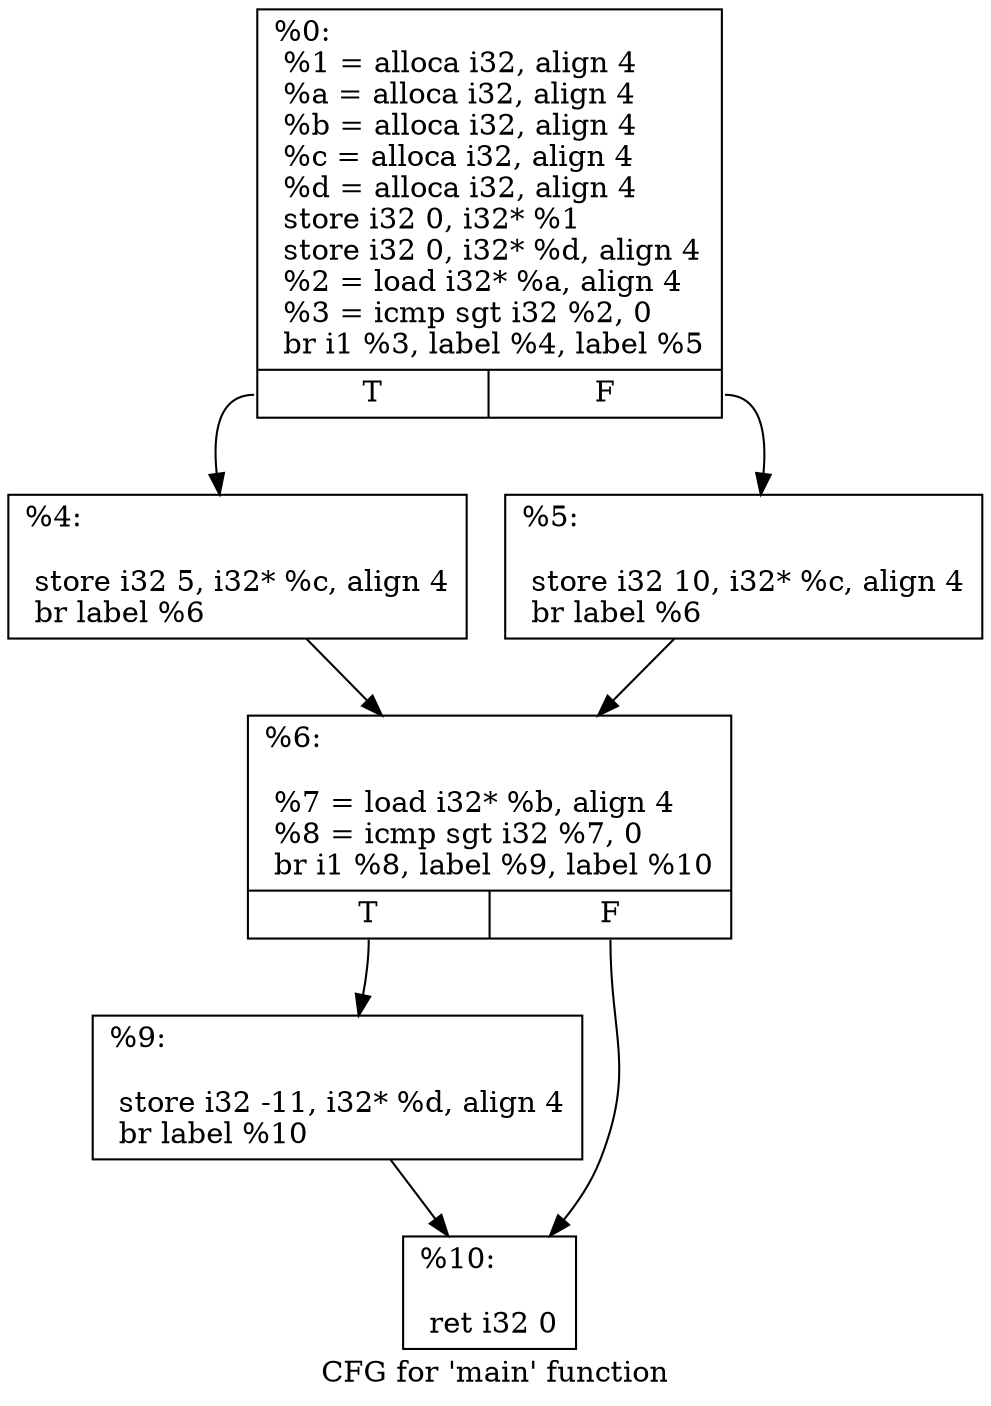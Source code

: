 digraph "CFG for 'main' function" {
	label="CFG for 'main' function";

	Node0x55e71775b8b0 [shape=record,label="{%0:\l  %1 = alloca i32, align 4\l  %a = alloca i32, align 4\l  %b = alloca i32, align 4\l  %c = alloca i32, align 4\l  %d = alloca i32, align 4\l  store i32 0, i32* %1\l  store i32 0, i32* %d, align 4\l  %2 = load i32* %a, align 4\l  %3 = icmp sgt i32 %2, 0\l  br i1 %3, label %4, label %5\l|{<s0>T|<s1>F}}"];
	Node0x55e71775b8b0:s0 -> Node0x55e71775b300;
	Node0x55e71775b8b0:s1 -> Node0x55e71775b360;
	Node0x55e71775b300 [shape=record,label="{%4:\l\l  store i32 5, i32* %c, align 4\l  br label %6\l}"];
	Node0x55e71775b300 -> Node0x55e717744da0;
	Node0x55e71775b360 [shape=record,label="{%5:\l\l  store i32 10, i32* %c, align 4\l  br label %6\l}"];
	Node0x55e71775b360 -> Node0x55e717744da0;
	Node0x55e717744da0 [shape=record,label="{%6:\l\l  %7 = load i32* %b, align 4\l  %8 = icmp sgt i32 %7, 0\l  br i1 %8, label %9, label %10\l|{<s0>T|<s1>F}}"];
	Node0x55e717744da0:s0 -> Node0x55e717754870;
	Node0x55e717744da0:s1 -> Node0x55e7177548d0;
	Node0x55e717754870 [shape=record,label="{%9:\l\l  store i32 -11, i32* %d, align 4\l  br label %10\l}"];
	Node0x55e717754870 -> Node0x55e7177548d0;
	Node0x55e7177548d0 [shape=record,label="{%10:\l\l  ret i32 0\l}"];
}

